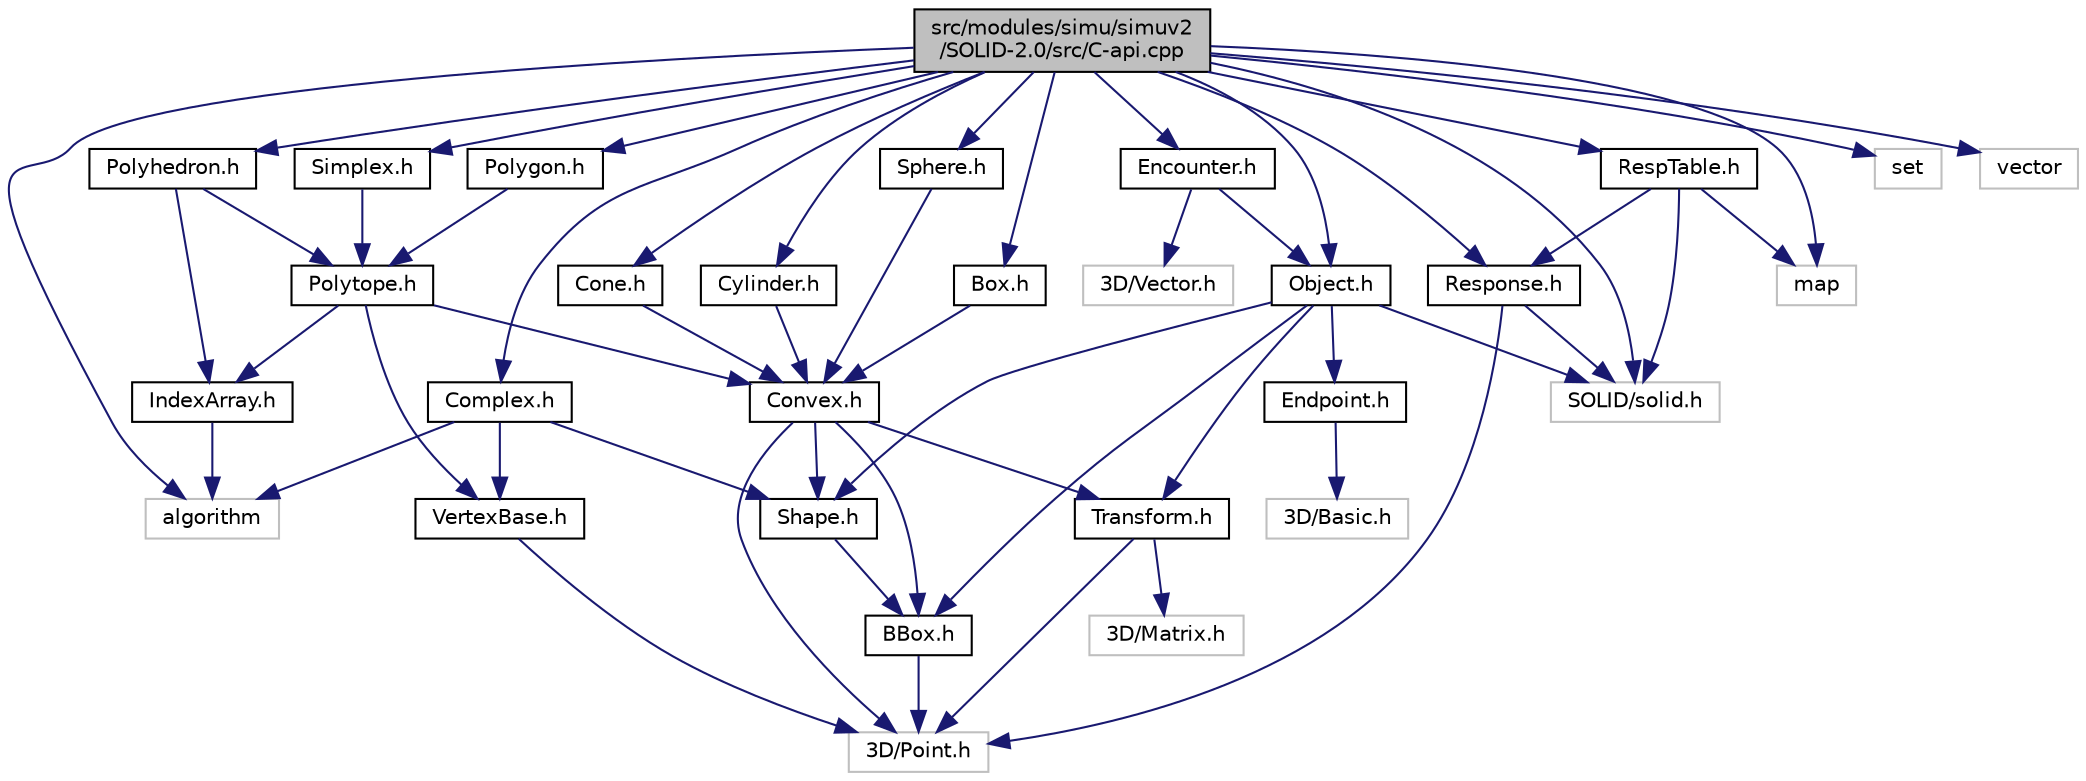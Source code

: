 digraph "src/modules/simu/simuv2/SOLID-2.0/src/C-api.cpp"
{
  edge [fontname="Helvetica",fontsize="10",labelfontname="Helvetica",labelfontsize="10"];
  node [fontname="Helvetica",fontsize="10",shape=record];
  Node1 [label="src/modules/simu/simuv2\l/SOLID-2.0/src/C-api.cpp",height=0.2,width=0.4,color="black", fillcolor="grey75", style="filled", fontcolor="black"];
  Node1 -> Node2 [color="midnightblue",fontsize="10",style="solid",fontname="Helvetica"];
  Node2 [label="SOLID/solid.h",height=0.2,width=0.4,color="grey75", fillcolor="white", style="filled"];
  Node1 -> Node3 [color="midnightblue",fontsize="10",style="solid",fontname="Helvetica"];
  Node3 [label="algorithm",height=0.2,width=0.4,color="grey75", fillcolor="white", style="filled"];
  Node1 -> Node4 [color="midnightblue",fontsize="10",style="solid",fontname="Helvetica"];
  Node4 [label="Box.h",height=0.2,width=0.4,color="black", fillcolor="white", style="filled",URL="$_box_8h.html"];
  Node4 -> Node5 [color="midnightblue",fontsize="10",style="solid",fontname="Helvetica"];
  Node5 [label="Convex.h",height=0.2,width=0.4,color="black", fillcolor="white", style="filled",URL="$_convex_8h.html"];
  Node5 -> Node6 [color="midnightblue",fontsize="10",style="solid",fontname="Helvetica"];
  Node6 [label="3D/Point.h",height=0.2,width=0.4,color="grey75", fillcolor="white", style="filled"];
  Node5 -> Node7 [color="midnightblue",fontsize="10",style="solid",fontname="Helvetica"];
  Node7 [label="Shape.h",height=0.2,width=0.4,color="black", fillcolor="white", style="filled",URL="$_shape_8h.html"];
  Node7 -> Node8 [color="midnightblue",fontsize="10",style="solid",fontname="Helvetica"];
  Node8 [label="BBox.h",height=0.2,width=0.4,color="black", fillcolor="white", style="filled",URL="$_b_box_8h.html"];
  Node8 -> Node6 [color="midnightblue",fontsize="10",style="solid",fontname="Helvetica"];
  Node5 -> Node8 [color="midnightblue",fontsize="10",style="solid",fontname="Helvetica"];
  Node5 -> Node9 [color="midnightblue",fontsize="10",style="solid",fontname="Helvetica"];
  Node9 [label="Transform.h",height=0.2,width=0.4,color="black", fillcolor="white", style="filled",URL="$_transform_8h.html"];
  Node9 -> Node6 [color="midnightblue",fontsize="10",style="solid",fontname="Helvetica"];
  Node9 -> Node10 [color="midnightblue",fontsize="10",style="solid",fontname="Helvetica"];
  Node10 [label="3D/Matrix.h",height=0.2,width=0.4,color="grey75", fillcolor="white", style="filled"];
  Node1 -> Node11 [color="midnightblue",fontsize="10",style="solid",fontname="Helvetica"];
  Node11 [label="Cone.h",height=0.2,width=0.4,color="black", fillcolor="white", style="filled",URL="$_cone_8h.html"];
  Node11 -> Node5 [color="midnightblue",fontsize="10",style="solid",fontname="Helvetica"];
  Node1 -> Node12 [color="midnightblue",fontsize="10",style="solid",fontname="Helvetica"];
  Node12 [label="Cylinder.h",height=0.2,width=0.4,color="black", fillcolor="white", style="filled",URL="$_cylinder_8h.html"];
  Node12 -> Node5 [color="midnightblue",fontsize="10",style="solid",fontname="Helvetica"];
  Node1 -> Node13 [color="midnightblue",fontsize="10",style="solid",fontname="Helvetica"];
  Node13 [label="Sphere.h",height=0.2,width=0.4,color="black", fillcolor="white", style="filled",URL="$_sphere_8h.html"];
  Node13 -> Node5 [color="midnightblue",fontsize="10",style="solid",fontname="Helvetica"];
  Node1 -> Node14 [color="midnightblue",fontsize="10",style="solid",fontname="Helvetica"];
  Node14 [label="Complex.h",height=0.2,width=0.4,color="black", fillcolor="white", style="filled",URL="$_complex_8h.html"];
  Node14 -> Node3 [color="midnightblue",fontsize="10",style="solid",fontname="Helvetica"];
  Node14 -> Node7 [color="midnightblue",fontsize="10",style="solid",fontname="Helvetica"];
  Node14 -> Node15 [color="midnightblue",fontsize="10",style="solid",fontname="Helvetica"];
  Node15 [label="VertexBase.h",height=0.2,width=0.4,color="black", fillcolor="white", style="filled",URL="$_vertex_base_8h.html"];
  Node15 -> Node6 [color="midnightblue",fontsize="10",style="solid",fontname="Helvetica"];
  Node1 -> Node16 [color="midnightblue",fontsize="10",style="solid",fontname="Helvetica"];
  Node16 [label="Encounter.h",height=0.2,width=0.4,color="black", fillcolor="white", style="filled",URL="$_encounter_8h.html"];
  Node16 -> Node17 [color="midnightblue",fontsize="10",style="solid",fontname="Helvetica"];
  Node17 [label="3D/Vector.h",height=0.2,width=0.4,color="grey75", fillcolor="white", style="filled"];
  Node16 -> Node18 [color="midnightblue",fontsize="10",style="solid",fontname="Helvetica"];
  Node18 [label="Object.h",height=0.2,width=0.4,color="black", fillcolor="white", style="filled",URL="$_object_8h.html"];
  Node18 -> Node2 [color="midnightblue",fontsize="10",style="solid",fontname="Helvetica"];
  Node18 -> Node9 [color="midnightblue",fontsize="10",style="solid",fontname="Helvetica"];
  Node18 -> Node8 [color="midnightblue",fontsize="10",style="solid",fontname="Helvetica"];
  Node18 -> Node19 [color="midnightblue",fontsize="10",style="solid",fontname="Helvetica"];
  Node19 [label="Endpoint.h",height=0.2,width=0.4,color="black", fillcolor="white", style="filled",URL="$_endpoint_8h.html"];
  Node19 -> Node20 [color="midnightblue",fontsize="10",style="solid",fontname="Helvetica"];
  Node20 [label="3D/Basic.h",height=0.2,width=0.4,color="grey75", fillcolor="white", style="filled"];
  Node18 -> Node7 [color="midnightblue",fontsize="10",style="solid",fontname="Helvetica"];
  Node1 -> Node18 [color="midnightblue",fontsize="10",style="solid",fontname="Helvetica"];
  Node1 -> Node21 [color="midnightblue",fontsize="10",style="solid",fontname="Helvetica"];
  Node21 [label="Simplex.h",height=0.2,width=0.4,color="black", fillcolor="white", style="filled",URL="$_simplex_8h.html"];
  Node21 -> Node22 [color="midnightblue",fontsize="10",style="solid",fontname="Helvetica"];
  Node22 [label="Polytope.h",height=0.2,width=0.4,color="black", fillcolor="white", style="filled",URL="$_polytope_8h.html"];
  Node22 -> Node5 [color="midnightblue",fontsize="10",style="solid",fontname="Helvetica"];
  Node22 -> Node23 [color="midnightblue",fontsize="10",style="solid",fontname="Helvetica"];
  Node23 [label="IndexArray.h",height=0.2,width=0.4,color="black", fillcolor="white", style="filled",URL="$_index_array_8h.html"];
  Node23 -> Node3 [color="midnightblue",fontsize="10",style="solid",fontname="Helvetica"];
  Node22 -> Node15 [color="midnightblue",fontsize="10",style="solid",fontname="Helvetica"];
  Node1 -> Node24 [color="midnightblue",fontsize="10",style="solid",fontname="Helvetica"];
  Node24 [label="Polygon.h",height=0.2,width=0.4,color="black", fillcolor="white", style="filled",URL="$_polygon_8h.html"];
  Node24 -> Node22 [color="midnightblue",fontsize="10",style="solid",fontname="Helvetica"];
  Node1 -> Node25 [color="midnightblue",fontsize="10",style="solid",fontname="Helvetica"];
  Node25 [label="Polyhedron.h",height=0.2,width=0.4,color="black", fillcolor="white", style="filled",URL="$_polyhedron_8h.html"];
  Node25 -> Node22 [color="midnightblue",fontsize="10",style="solid",fontname="Helvetica"];
  Node25 -> Node23 [color="midnightblue",fontsize="10",style="solid",fontname="Helvetica"];
  Node1 -> Node26 [color="midnightblue",fontsize="10",style="solid",fontname="Helvetica"];
  Node26 [label="Response.h",height=0.2,width=0.4,color="black", fillcolor="white", style="filled",URL="$_response_8h.html"];
  Node26 -> Node2 [color="midnightblue",fontsize="10",style="solid",fontname="Helvetica"];
  Node26 -> Node6 [color="midnightblue",fontsize="10",style="solid",fontname="Helvetica"];
  Node1 -> Node27 [color="midnightblue",fontsize="10",style="solid",fontname="Helvetica"];
  Node27 [label="RespTable.h",height=0.2,width=0.4,color="black", fillcolor="white", style="filled",URL="$_resp_table_8h.html"];
  Node27 -> Node26 [color="midnightblue",fontsize="10",style="solid",fontname="Helvetica"];
  Node27 -> Node2 [color="midnightblue",fontsize="10",style="solid",fontname="Helvetica"];
  Node27 -> Node28 [color="midnightblue",fontsize="10",style="solid",fontname="Helvetica"];
  Node28 [label="map",height=0.2,width=0.4,color="grey75", fillcolor="white", style="filled"];
  Node1 -> Node28 [color="midnightblue",fontsize="10",style="solid",fontname="Helvetica"];
  Node1 -> Node29 [color="midnightblue",fontsize="10",style="solid",fontname="Helvetica"];
  Node29 [label="set",height=0.2,width=0.4,color="grey75", fillcolor="white", style="filled"];
  Node1 -> Node30 [color="midnightblue",fontsize="10",style="solid",fontname="Helvetica"];
  Node30 [label="vector",height=0.2,width=0.4,color="grey75", fillcolor="white", style="filled"];
}
